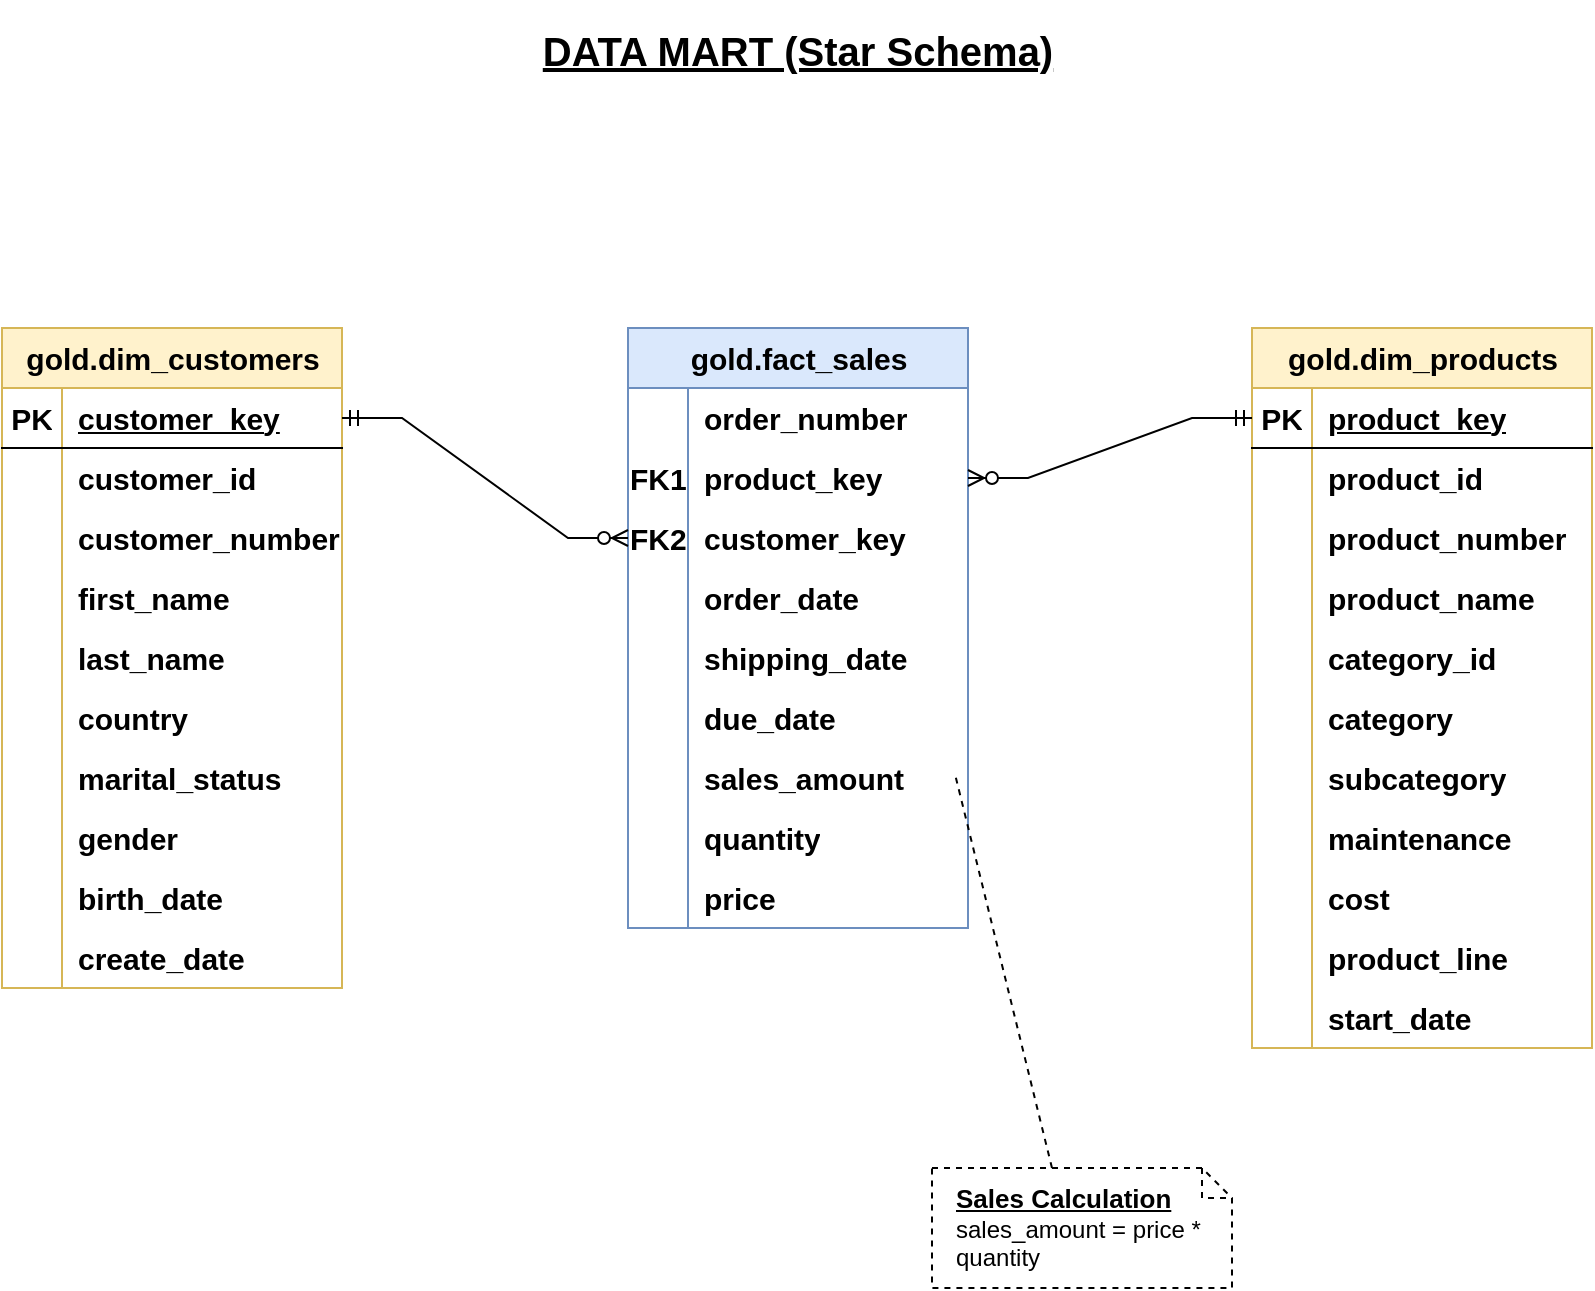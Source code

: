 <mxfile version="27.0.9">
  <diagram name="Page-1" id="IleT8ot0dXxInMEo1L8F">
    <mxGraphModel dx="1554" dy="922" grid="1" gridSize="10" guides="1" tooltips="1" connect="1" arrows="1" fold="1" page="1" pageScale="1" pageWidth="1169" pageHeight="827" math="0" shadow="0">
      <root>
        <mxCell id="0" />
        <mxCell id="1" parent="0" />
        <mxCell id="7CoBtiUcLAJbwUK8Qitd-5" value="&lt;u&gt;DATA MART (Star Schema)&lt;/u&gt;" style="text;html=1;align=center;verticalAlign=middle;whiteSpace=wrap;rounded=0;fontSize=20;fontStyle=1" parent="1" vertex="1">
          <mxGeometry x="445" y="10" width="280" height="50" as="geometry" />
        </mxCell>
        <mxCell id="7CoBtiUcLAJbwUK8Qitd-6" value="gold.dim_customers" style="shape=table;startSize=30;container=1;collapsible=1;childLayout=tableLayout;fixedRows=1;rowLines=0;fontStyle=1;align=center;resizeLast=1;html=1;fontSize=15;fillColor=#fff2cc;strokeColor=#d6b656;rounded=0;" parent="1" vertex="1">
          <mxGeometry x="187" y="174" width="170" height="330" as="geometry" />
        </mxCell>
        <mxCell id="7CoBtiUcLAJbwUK8Qitd-7" value="" style="shape=tableRow;horizontal=0;startSize=0;swimlaneHead=0;swimlaneBody=0;fillColor=none;collapsible=0;dropTarget=0;points=[[0,0.5],[1,0.5]];portConstraint=eastwest;top=0;left=0;right=0;bottom=1;fontStyle=1;fontSize=15;" parent="7CoBtiUcLAJbwUK8Qitd-6" vertex="1">
          <mxGeometry y="30" width="170" height="30" as="geometry" />
        </mxCell>
        <mxCell id="7CoBtiUcLAJbwUK8Qitd-8" value="PK" style="shape=partialRectangle;connectable=0;fillColor=none;top=0;left=0;bottom=0;right=0;fontStyle=1;overflow=hidden;whiteSpace=wrap;html=1;fontSize=15;" parent="7CoBtiUcLAJbwUK8Qitd-7" vertex="1">
          <mxGeometry width="30" height="30" as="geometry">
            <mxRectangle width="30" height="30" as="alternateBounds" />
          </mxGeometry>
        </mxCell>
        <mxCell id="7CoBtiUcLAJbwUK8Qitd-9" value="customer_key" style="shape=partialRectangle;connectable=0;fillColor=none;top=0;left=0;bottom=0;right=0;align=left;spacingLeft=6;fontStyle=5;overflow=hidden;whiteSpace=wrap;html=1;fontSize=15;" parent="7CoBtiUcLAJbwUK8Qitd-7" vertex="1">
          <mxGeometry x="30" width="140" height="30" as="geometry">
            <mxRectangle width="140" height="30" as="alternateBounds" />
          </mxGeometry>
        </mxCell>
        <mxCell id="7CoBtiUcLAJbwUK8Qitd-10" value="" style="shape=tableRow;horizontal=0;startSize=0;swimlaneHead=0;swimlaneBody=0;fillColor=none;collapsible=0;dropTarget=0;points=[[0,0.5],[1,0.5]];portConstraint=eastwest;top=0;left=0;right=0;bottom=0;fontStyle=1;fontSize=15;" parent="7CoBtiUcLAJbwUK8Qitd-6" vertex="1">
          <mxGeometry y="60" width="170" height="30" as="geometry" />
        </mxCell>
        <mxCell id="7CoBtiUcLAJbwUK8Qitd-11" value="" style="shape=partialRectangle;connectable=0;fillColor=none;top=0;left=0;bottom=0;right=0;editable=1;overflow=hidden;whiteSpace=wrap;html=1;fontStyle=1;fontSize=15;" parent="7CoBtiUcLAJbwUK8Qitd-10" vertex="1">
          <mxGeometry width="30" height="30" as="geometry">
            <mxRectangle width="30" height="30" as="alternateBounds" />
          </mxGeometry>
        </mxCell>
        <mxCell id="7CoBtiUcLAJbwUK8Qitd-12" value="customer_id" style="shape=partialRectangle;connectable=0;fillColor=none;top=0;left=0;bottom=0;right=0;align=left;spacingLeft=6;overflow=hidden;whiteSpace=wrap;html=1;fontSize=15;fontStyle=1" parent="7CoBtiUcLAJbwUK8Qitd-10" vertex="1">
          <mxGeometry x="30" width="140" height="30" as="geometry">
            <mxRectangle width="140" height="30" as="alternateBounds" />
          </mxGeometry>
        </mxCell>
        <mxCell id="7CoBtiUcLAJbwUK8Qitd-13" value="" style="shape=tableRow;horizontal=0;startSize=0;swimlaneHead=0;swimlaneBody=0;fillColor=none;collapsible=0;dropTarget=0;points=[[0,0.5],[1,0.5]];portConstraint=eastwest;top=0;left=0;right=0;bottom=0;fontStyle=1;fontSize=15;" parent="7CoBtiUcLAJbwUK8Qitd-6" vertex="1">
          <mxGeometry y="90" width="170" height="30" as="geometry" />
        </mxCell>
        <mxCell id="7CoBtiUcLAJbwUK8Qitd-14" value="" style="shape=partialRectangle;connectable=0;fillColor=none;top=0;left=0;bottom=0;right=0;editable=1;overflow=hidden;whiteSpace=wrap;html=1;fontStyle=1;fontSize=15;" parent="7CoBtiUcLAJbwUK8Qitd-13" vertex="1">
          <mxGeometry width="30" height="30" as="geometry">
            <mxRectangle width="30" height="30" as="alternateBounds" />
          </mxGeometry>
        </mxCell>
        <mxCell id="7CoBtiUcLAJbwUK8Qitd-15" value="customer_number" style="shape=partialRectangle;connectable=0;fillColor=none;top=0;left=0;bottom=0;right=0;align=left;spacingLeft=6;overflow=hidden;whiteSpace=wrap;html=1;fontSize=15;fontStyle=1" parent="7CoBtiUcLAJbwUK8Qitd-13" vertex="1">
          <mxGeometry x="30" width="140" height="30" as="geometry">
            <mxRectangle width="140" height="30" as="alternateBounds" />
          </mxGeometry>
        </mxCell>
        <mxCell id="7CoBtiUcLAJbwUK8Qitd-16" value="" style="shape=tableRow;horizontal=0;startSize=0;swimlaneHead=0;swimlaneBody=0;fillColor=none;collapsible=0;dropTarget=0;points=[[0,0.5],[1,0.5]];portConstraint=eastwest;top=0;left=0;right=0;bottom=0;fontStyle=1;fontSize=15;" parent="7CoBtiUcLAJbwUK8Qitd-6" vertex="1">
          <mxGeometry y="120" width="170" height="30" as="geometry" />
        </mxCell>
        <mxCell id="7CoBtiUcLAJbwUK8Qitd-17" value="" style="shape=partialRectangle;connectable=0;fillColor=none;top=0;left=0;bottom=0;right=0;editable=1;overflow=hidden;whiteSpace=wrap;html=1;fontStyle=1;fontSize=15;" parent="7CoBtiUcLAJbwUK8Qitd-16" vertex="1">
          <mxGeometry width="30" height="30" as="geometry">
            <mxRectangle width="30" height="30" as="alternateBounds" />
          </mxGeometry>
        </mxCell>
        <mxCell id="7CoBtiUcLAJbwUK8Qitd-18" value="first_name" style="shape=partialRectangle;connectable=0;fillColor=none;top=0;left=0;bottom=0;right=0;align=left;spacingLeft=6;overflow=hidden;whiteSpace=wrap;html=1;fontSize=15;fontStyle=1" parent="7CoBtiUcLAJbwUK8Qitd-16" vertex="1">
          <mxGeometry x="30" width="140" height="30" as="geometry">
            <mxRectangle width="140" height="30" as="alternateBounds" />
          </mxGeometry>
        </mxCell>
        <mxCell id="7CoBtiUcLAJbwUK8Qitd-35" value="" style="shape=tableRow;horizontal=0;startSize=0;swimlaneHead=0;swimlaneBody=0;fillColor=none;collapsible=0;dropTarget=0;points=[[0,0.5],[1,0.5]];portConstraint=eastwest;top=0;left=0;right=0;bottom=0;fontStyle=1;fontSize=15;" parent="7CoBtiUcLAJbwUK8Qitd-6" vertex="1">
          <mxGeometry y="150" width="170" height="30" as="geometry" />
        </mxCell>
        <mxCell id="7CoBtiUcLAJbwUK8Qitd-36" value="" style="shape=partialRectangle;connectable=0;fillColor=none;top=0;left=0;bottom=0;right=0;editable=1;overflow=hidden;whiteSpace=wrap;html=1;fontStyle=1;fontSize=15;" parent="7CoBtiUcLAJbwUK8Qitd-35" vertex="1">
          <mxGeometry width="30" height="30" as="geometry">
            <mxRectangle width="30" height="30" as="alternateBounds" />
          </mxGeometry>
        </mxCell>
        <mxCell id="7CoBtiUcLAJbwUK8Qitd-37" value="last_name" style="shape=partialRectangle;connectable=0;fillColor=none;top=0;left=0;bottom=0;right=0;align=left;spacingLeft=6;overflow=hidden;whiteSpace=wrap;html=1;fontSize=15;fontStyle=1" parent="7CoBtiUcLAJbwUK8Qitd-35" vertex="1">
          <mxGeometry x="30" width="140" height="30" as="geometry">
            <mxRectangle width="140" height="30" as="alternateBounds" />
          </mxGeometry>
        </mxCell>
        <mxCell id="7CoBtiUcLAJbwUK8Qitd-38" value="" style="shape=tableRow;horizontal=0;startSize=0;swimlaneHead=0;swimlaneBody=0;fillColor=none;collapsible=0;dropTarget=0;points=[[0,0.5],[1,0.5]];portConstraint=eastwest;top=0;left=0;right=0;bottom=0;fontStyle=1;fontSize=15;" parent="7CoBtiUcLAJbwUK8Qitd-6" vertex="1">
          <mxGeometry y="180" width="170" height="30" as="geometry" />
        </mxCell>
        <mxCell id="7CoBtiUcLAJbwUK8Qitd-39" value="" style="shape=partialRectangle;connectable=0;fillColor=none;top=0;left=0;bottom=0;right=0;editable=1;overflow=hidden;whiteSpace=wrap;html=1;fontStyle=1;fontSize=15;" parent="7CoBtiUcLAJbwUK8Qitd-38" vertex="1">
          <mxGeometry width="30" height="30" as="geometry">
            <mxRectangle width="30" height="30" as="alternateBounds" />
          </mxGeometry>
        </mxCell>
        <mxCell id="7CoBtiUcLAJbwUK8Qitd-40" value="country" style="shape=partialRectangle;connectable=0;fillColor=none;top=0;left=0;bottom=0;right=0;align=left;spacingLeft=6;overflow=hidden;whiteSpace=wrap;html=1;fontSize=15;fontStyle=1" parent="7CoBtiUcLAJbwUK8Qitd-38" vertex="1">
          <mxGeometry x="30" width="140" height="30" as="geometry">
            <mxRectangle width="140" height="30" as="alternateBounds" />
          </mxGeometry>
        </mxCell>
        <mxCell id="7CoBtiUcLAJbwUK8Qitd-41" value="" style="shape=tableRow;horizontal=0;startSize=0;swimlaneHead=0;swimlaneBody=0;fillColor=none;collapsible=0;dropTarget=0;points=[[0,0.5],[1,0.5]];portConstraint=eastwest;top=0;left=0;right=0;bottom=0;fontStyle=1;fontSize=15;" parent="7CoBtiUcLAJbwUK8Qitd-6" vertex="1">
          <mxGeometry y="210" width="170" height="30" as="geometry" />
        </mxCell>
        <mxCell id="7CoBtiUcLAJbwUK8Qitd-42" value="" style="shape=partialRectangle;connectable=0;fillColor=none;top=0;left=0;bottom=0;right=0;editable=1;overflow=hidden;whiteSpace=wrap;html=1;fontStyle=1;fontSize=15;" parent="7CoBtiUcLAJbwUK8Qitd-41" vertex="1">
          <mxGeometry width="30" height="30" as="geometry">
            <mxRectangle width="30" height="30" as="alternateBounds" />
          </mxGeometry>
        </mxCell>
        <mxCell id="7CoBtiUcLAJbwUK8Qitd-43" value="marital_status" style="shape=partialRectangle;connectable=0;fillColor=none;top=0;left=0;bottom=0;right=0;align=left;spacingLeft=6;overflow=hidden;whiteSpace=wrap;html=1;fontSize=15;fontStyle=1" parent="7CoBtiUcLAJbwUK8Qitd-41" vertex="1">
          <mxGeometry x="30" width="140" height="30" as="geometry">
            <mxRectangle width="140" height="30" as="alternateBounds" />
          </mxGeometry>
        </mxCell>
        <mxCell id="7CoBtiUcLAJbwUK8Qitd-66" value="" style="shape=tableRow;horizontal=0;startSize=0;swimlaneHead=0;swimlaneBody=0;fillColor=none;collapsible=0;dropTarget=0;points=[[0,0.5],[1,0.5]];portConstraint=eastwest;top=0;left=0;right=0;bottom=0;fontStyle=1;fontSize=15;" parent="7CoBtiUcLAJbwUK8Qitd-6" vertex="1">
          <mxGeometry y="240" width="170" height="30" as="geometry" />
        </mxCell>
        <mxCell id="7CoBtiUcLAJbwUK8Qitd-67" value="" style="shape=partialRectangle;connectable=0;fillColor=none;top=0;left=0;bottom=0;right=0;editable=1;overflow=hidden;whiteSpace=wrap;html=1;fontStyle=1;fontSize=15;" parent="7CoBtiUcLAJbwUK8Qitd-66" vertex="1">
          <mxGeometry width="30" height="30" as="geometry">
            <mxRectangle width="30" height="30" as="alternateBounds" />
          </mxGeometry>
        </mxCell>
        <mxCell id="7CoBtiUcLAJbwUK8Qitd-68" value="gender" style="shape=partialRectangle;connectable=0;fillColor=none;top=0;left=0;bottom=0;right=0;align=left;spacingLeft=6;overflow=hidden;whiteSpace=wrap;html=1;fontSize=15;fontStyle=1" parent="7CoBtiUcLAJbwUK8Qitd-66" vertex="1">
          <mxGeometry x="30" width="140" height="30" as="geometry">
            <mxRectangle width="140" height="30" as="alternateBounds" />
          </mxGeometry>
        </mxCell>
        <mxCell id="7CoBtiUcLAJbwUK8Qitd-69" value="" style="shape=tableRow;horizontal=0;startSize=0;swimlaneHead=0;swimlaneBody=0;fillColor=none;collapsible=0;dropTarget=0;points=[[0,0.5],[1,0.5]];portConstraint=eastwest;top=0;left=0;right=0;bottom=0;fontStyle=1;fontSize=15;" parent="7CoBtiUcLAJbwUK8Qitd-6" vertex="1">
          <mxGeometry y="270" width="170" height="30" as="geometry" />
        </mxCell>
        <mxCell id="7CoBtiUcLAJbwUK8Qitd-70" value="" style="shape=partialRectangle;connectable=0;fillColor=none;top=0;left=0;bottom=0;right=0;editable=1;overflow=hidden;whiteSpace=wrap;html=1;fontStyle=1;fontSize=15;" parent="7CoBtiUcLAJbwUK8Qitd-69" vertex="1">
          <mxGeometry width="30" height="30" as="geometry">
            <mxRectangle width="30" height="30" as="alternateBounds" />
          </mxGeometry>
        </mxCell>
        <mxCell id="7CoBtiUcLAJbwUK8Qitd-71" value="birth_date" style="shape=partialRectangle;connectable=0;fillColor=none;top=0;left=0;bottom=0;right=0;align=left;spacingLeft=6;overflow=hidden;whiteSpace=wrap;html=1;fontSize=15;fontStyle=1" parent="7CoBtiUcLAJbwUK8Qitd-69" vertex="1">
          <mxGeometry x="30" width="140" height="30" as="geometry">
            <mxRectangle width="140" height="30" as="alternateBounds" />
          </mxGeometry>
        </mxCell>
        <mxCell id="7CoBtiUcLAJbwUK8Qitd-72" value="" style="shape=tableRow;horizontal=0;startSize=0;swimlaneHead=0;swimlaneBody=0;fillColor=none;collapsible=0;dropTarget=0;points=[[0,0.5],[1,0.5]];portConstraint=eastwest;top=0;left=0;right=0;bottom=0;fontStyle=1;fontSize=15;" parent="7CoBtiUcLAJbwUK8Qitd-6" vertex="1">
          <mxGeometry y="300" width="170" height="30" as="geometry" />
        </mxCell>
        <mxCell id="7CoBtiUcLAJbwUK8Qitd-73" value="" style="shape=partialRectangle;connectable=0;fillColor=none;top=0;left=0;bottom=0;right=0;editable=1;overflow=hidden;whiteSpace=wrap;html=1;fontStyle=1;fontSize=15;" parent="7CoBtiUcLAJbwUK8Qitd-72" vertex="1">
          <mxGeometry width="30" height="30" as="geometry">
            <mxRectangle width="30" height="30" as="alternateBounds" />
          </mxGeometry>
        </mxCell>
        <mxCell id="7CoBtiUcLAJbwUK8Qitd-74" value="create_date" style="shape=partialRectangle;connectable=0;fillColor=none;top=0;left=0;bottom=0;right=0;align=left;spacingLeft=6;overflow=hidden;whiteSpace=wrap;html=1;fontSize=15;fontStyle=1" parent="7CoBtiUcLAJbwUK8Qitd-72" vertex="1">
          <mxGeometry x="30" width="140" height="30" as="geometry">
            <mxRectangle width="140" height="30" as="alternateBounds" />
          </mxGeometry>
        </mxCell>
        <mxCell id="7CoBtiUcLAJbwUK8Qitd-75" value="gold.fact_sales" style="shape=table;startSize=30;container=1;collapsible=1;childLayout=tableLayout;fixedRows=1;rowLines=0;fontStyle=1;align=center;resizeLast=1;html=1;fontSize=15;fillColor=#dae8fc;strokeColor=#6c8ebf;rounded=0;" parent="1" vertex="1">
          <mxGeometry x="500" y="174" width="170" height="300" as="geometry" />
        </mxCell>
        <mxCell id="7CoBtiUcLAJbwUK8Qitd-79" value="" style="shape=tableRow;horizontal=0;startSize=0;swimlaneHead=0;swimlaneBody=0;fillColor=none;collapsible=0;dropTarget=0;points=[[0,0.5],[1,0.5]];portConstraint=eastwest;top=0;left=0;right=0;bottom=0;fontStyle=1;fontSize=15;" parent="7CoBtiUcLAJbwUK8Qitd-75" vertex="1">
          <mxGeometry y="30" width="170" height="30" as="geometry" />
        </mxCell>
        <mxCell id="7CoBtiUcLAJbwUK8Qitd-80" value="" style="shape=partialRectangle;connectable=0;fillColor=none;top=0;left=0;bottom=0;right=0;editable=1;overflow=hidden;whiteSpace=wrap;html=1;fontStyle=1;fontSize=15;" parent="7CoBtiUcLAJbwUK8Qitd-79" vertex="1">
          <mxGeometry width="30" height="30" as="geometry">
            <mxRectangle width="30" height="30" as="alternateBounds" />
          </mxGeometry>
        </mxCell>
        <mxCell id="7CoBtiUcLAJbwUK8Qitd-81" value="order_number" style="shape=partialRectangle;connectable=0;fillColor=none;top=0;left=0;bottom=0;right=0;align=left;spacingLeft=6;overflow=hidden;whiteSpace=wrap;html=1;fontSize=15;fontStyle=1" parent="7CoBtiUcLAJbwUK8Qitd-79" vertex="1">
          <mxGeometry x="30" width="140" height="30" as="geometry">
            <mxRectangle width="140" height="30" as="alternateBounds" />
          </mxGeometry>
        </mxCell>
        <mxCell id="7CoBtiUcLAJbwUK8Qitd-82" value="" style="shape=tableRow;horizontal=0;startSize=0;swimlaneHead=0;swimlaneBody=0;fillColor=none;collapsible=0;dropTarget=0;points=[[0,0.5],[1,0.5]];portConstraint=eastwest;top=0;left=0;right=0;bottom=0;fontStyle=1;fontSize=15;" parent="7CoBtiUcLAJbwUK8Qitd-75" vertex="1">
          <mxGeometry y="60" width="170" height="30" as="geometry" />
        </mxCell>
        <mxCell id="7CoBtiUcLAJbwUK8Qitd-83" value="FK1" style="shape=partialRectangle;connectable=0;fillColor=none;top=0;left=0;bottom=0;right=0;editable=1;overflow=hidden;whiteSpace=wrap;html=1;fontStyle=1;fontSize=15;" parent="7CoBtiUcLAJbwUK8Qitd-82" vertex="1">
          <mxGeometry width="30" height="30" as="geometry">
            <mxRectangle width="30" height="30" as="alternateBounds" />
          </mxGeometry>
        </mxCell>
        <mxCell id="7CoBtiUcLAJbwUK8Qitd-84" value="product_key" style="shape=partialRectangle;connectable=0;fillColor=none;top=0;left=0;bottom=0;right=0;align=left;spacingLeft=6;overflow=hidden;whiteSpace=wrap;html=1;fontSize=15;fontStyle=1" parent="7CoBtiUcLAJbwUK8Qitd-82" vertex="1">
          <mxGeometry x="30" width="140" height="30" as="geometry">
            <mxRectangle width="140" height="30" as="alternateBounds" />
          </mxGeometry>
        </mxCell>
        <mxCell id="7CoBtiUcLAJbwUK8Qitd-85" value="" style="shape=tableRow;horizontal=0;startSize=0;swimlaneHead=0;swimlaneBody=0;fillColor=none;collapsible=0;dropTarget=0;points=[[0,0.5],[1,0.5]];portConstraint=eastwest;top=0;left=0;right=0;bottom=0;fontStyle=1;fontSize=15;" parent="7CoBtiUcLAJbwUK8Qitd-75" vertex="1">
          <mxGeometry y="90" width="170" height="30" as="geometry" />
        </mxCell>
        <mxCell id="7CoBtiUcLAJbwUK8Qitd-86" value="FK2" style="shape=partialRectangle;connectable=0;fillColor=none;top=0;left=0;bottom=0;right=0;editable=1;overflow=hidden;whiteSpace=wrap;html=1;fontStyle=1;fontSize=15;" parent="7CoBtiUcLAJbwUK8Qitd-85" vertex="1">
          <mxGeometry width="30" height="30" as="geometry">
            <mxRectangle width="30" height="30" as="alternateBounds" />
          </mxGeometry>
        </mxCell>
        <mxCell id="7CoBtiUcLAJbwUK8Qitd-87" value="customer_key" style="shape=partialRectangle;connectable=0;fillColor=none;top=0;left=0;bottom=0;right=0;align=left;spacingLeft=6;overflow=hidden;whiteSpace=wrap;html=1;fontSize=15;fontStyle=1" parent="7CoBtiUcLAJbwUK8Qitd-85" vertex="1">
          <mxGeometry x="30" width="140" height="30" as="geometry">
            <mxRectangle width="140" height="30" as="alternateBounds" />
          </mxGeometry>
        </mxCell>
        <mxCell id="7CoBtiUcLAJbwUK8Qitd-88" value="" style="shape=tableRow;horizontal=0;startSize=0;swimlaneHead=0;swimlaneBody=0;fillColor=none;collapsible=0;dropTarget=0;points=[[0,0.5],[1,0.5]];portConstraint=eastwest;top=0;left=0;right=0;bottom=0;fontStyle=1;fontSize=15;" parent="7CoBtiUcLAJbwUK8Qitd-75" vertex="1">
          <mxGeometry y="120" width="170" height="30" as="geometry" />
        </mxCell>
        <mxCell id="7CoBtiUcLAJbwUK8Qitd-89" value="" style="shape=partialRectangle;connectable=0;fillColor=none;top=0;left=0;bottom=0;right=0;editable=1;overflow=hidden;whiteSpace=wrap;html=1;fontStyle=1;fontSize=15;" parent="7CoBtiUcLAJbwUK8Qitd-88" vertex="1">
          <mxGeometry width="30" height="30" as="geometry">
            <mxRectangle width="30" height="30" as="alternateBounds" />
          </mxGeometry>
        </mxCell>
        <mxCell id="7CoBtiUcLAJbwUK8Qitd-90" value="order_date" style="shape=partialRectangle;connectable=0;fillColor=none;top=0;left=0;bottom=0;right=0;align=left;spacingLeft=6;overflow=hidden;whiteSpace=wrap;html=1;fontSize=15;fontStyle=1" parent="7CoBtiUcLAJbwUK8Qitd-88" vertex="1">
          <mxGeometry x="30" width="140" height="30" as="geometry">
            <mxRectangle width="140" height="30" as="alternateBounds" />
          </mxGeometry>
        </mxCell>
        <mxCell id="7CoBtiUcLAJbwUK8Qitd-91" value="" style="shape=tableRow;horizontal=0;startSize=0;swimlaneHead=0;swimlaneBody=0;fillColor=none;collapsible=0;dropTarget=0;points=[[0,0.5],[1,0.5]];portConstraint=eastwest;top=0;left=0;right=0;bottom=0;fontStyle=1;fontSize=15;" parent="7CoBtiUcLAJbwUK8Qitd-75" vertex="1">
          <mxGeometry y="150" width="170" height="30" as="geometry" />
        </mxCell>
        <mxCell id="7CoBtiUcLAJbwUK8Qitd-92" value="" style="shape=partialRectangle;connectable=0;fillColor=none;top=0;left=0;bottom=0;right=0;editable=1;overflow=hidden;whiteSpace=wrap;html=1;fontStyle=1;fontSize=15;" parent="7CoBtiUcLAJbwUK8Qitd-91" vertex="1">
          <mxGeometry width="30" height="30" as="geometry">
            <mxRectangle width="30" height="30" as="alternateBounds" />
          </mxGeometry>
        </mxCell>
        <mxCell id="7CoBtiUcLAJbwUK8Qitd-93" value="shipping_date" style="shape=partialRectangle;connectable=0;fillColor=none;top=0;left=0;bottom=0;right=0;align=left;spacingLeft=6;overflow=hidden;whiteSpace=wrap;html=1;fontSize=15;fontStyle=1" parent="7CoBtiUcLAJbwUK8Qitd-91" vertex="1">
          <mxGeometry x="30" width="140" height="30" as="geometry">
            <mxRectangle width="140" height="30" as="alternateBounds" />
          </mxGeometry>
        </mxCell>
        <mxCell id="7CoBtiUcLAJbwUK8Qitd-94" value="" style="shape=tableRow;horizontal=0;startSize=0;swimlaneHead=0;swimlaneBody=0;fillColor=none;collapsible=0;dropTarget=0;points=[[0,0.5],[1,0.5]];portConstraint=eastwest;top=0;left=0;right=0;bottom=0;fontStyle=1;fontSize=15;" parent="7CoBtiUcLAJbwUK8Qitd-75" vertex="1">
          <mxGeometry y="180" width="170" height="30" as="geometry" />
        </mxCell>
        <mxCell id="7CoBtiUcLAJbwUK8Qitd-95" value="" style="shape=partialRectangle;connectable=0;fillColor=none;top=0;left=0;bottom=0;right=0;editable=1;overflow=hidden;whiteSpace=wrap;html=1;fontStyle=1;fontSize=15;" parent="7CoBtiUcLAJbwUK8Qitd-94" vertex="1">
          <mxGeometry width="30" height="30" as="geometry">
            <mxRectangle width="30" height="30" as="alternateBounds" />
          </mxGeometry>
        </mxCell>
        <mxCell id="7CoBtiUcLAJbwUK8Qitd-96" value="due_date" style="shape=partialRectangle;connectable=0;fillColor=none;top=0;left=0;bottom=0;right=0;align=left;spacingLeft=6;overflow=hidden;whiteSpace=wrap;html=1;fontSize=15;fontStyle=1" parent="7CoBtiUcLAJbwUK8Qitd-94" vertex="1">
          <mxGeometry x="30" width="140" height="30" as="geometry">
            <mxRectangle width="140" height="30" as="alternateBounds" />
          </mxGeometry>
        </mxCell>
        <mxCell id="7CoBtiUcLAJbwUK8Qitd-97" value="" style="shape=tableRow;horizontal=0;startSize=0;swimlaneHead=0;swimlaneBody=0;fillColor=none;collapsible=0;dropTarget=0;points=[[0,0.5],[1,0.5]];portConstraint=eastwest;top=0;left=0;right=0;bottom=0;fontStyle=1;fontSize=15;" parent="7CoBtiUcLAJbwUK8Qitd-75" vertex="1">
          <mxGeometry y="210" width="170" height="30" as="geometry" />
        </mxCell>
        <mxCell id="7CoBtiUcLAJbwUK8Qitd-98" value="" style="shape=partialRectangle;connectable=0;fillColor=none;top=0;left=0;bottom=0;right=0;editable=1;overflow=hidden;whiteSpace=wrap;html=1;fontStyle=1;fontSize=15;" parent="7CoBtiUcLAJbwUK8Qitd-97" vertex="1">
          <mxGeometry width="30" height="30" as="geometry">
            <mxRectangle width="30" height="30" as="alternateBounds" />
          </mxGeometry>
        </mxCell>
        <mxCell id="7CoBtiUcLAJbwUK8Qitd-99" value="sales_amount" style="shape=partialRectangle;connectable=0;fillColor=none;top=0;left=0;bottom=0;right=0;align=left;spacingLeft=6;overflow=hidden;whiteSpace=wrap;html=1;fontSize=15;fontStyle=1" parent="7CoBtiUcLAJbwUK8Qitd-97" vertex="1">
          <mxGeometry x="30" width="140" height="30" as="geometry">
            <mxRectangle width="140" height="30" as="alternateBounds" />
          </mxGeometry>
        </mxCell>
        <mxCell id="7CoBtiUcLAJbwUK8Qitd-100" value="" style="shape=tableRow;horizontal=0;startSize=0;swimlaneHead=0;swimlaneBody=0;fillColor=none;collapsible=0;dropTarget=0;points=[[0,0.5],[1,0.5]];portConstraint=eastwest;top=0;left=0;right=0;bottom=0;fontStyle=1;fontSize=15;" parent="7CoBtiUcLAJbwUK8Qitd-75" vertex="1">
          <mxGeometry y="240" width="170" height="30" as="geometry" />
        </mxCell>
        <mxCell id="7CoBtiUcLAJbwUK8Qitd-101" value="" style="shape=partialRectangle;connectable=0;fillColor=none;top=0;left=0;bottom=0;right=0;editable=1;overflow=hidden;whiteSpace=wrap;html=1;fontStyle=1;fontSize=15;" parent="7CoBtiUcLAJbwUK8Qitd-100" vertex="1">
          <mxGeometry width="30" height="30" as="geometry">
            <mxRectangle width="30" height="30" as="alternateBounds" />
          </mxGeometry>
        </mxCell>
        <mxCell id="7CoBtiUcLAJbwUK8Qitd-102" value="quantity" style="shape=partialRectangle;connectable=0;fillColor=none;top=0;left=0;bottom=0;right=0;align=left;spacingLeft=6;overflow=hidden;whiteSpace=wrap;html=1;fontSize=15;fontStyle=1" parent="7CoBtiUcLAJbwUK8Qitd-100" vertex="1">
          <mxGeometry x="30" width="140" height="30" as="geometry">
            <mxRectangle width="140" height="30" as="alternateBounds" />
          </mxGeometry>
        </mxCell>
        <mxCell id="7CoBtiUcLAJbwUK8Qitd-103" value="" style="shape=tableRow;horizontal=0;startSize=0;swimlaneHead=0;swimlaneBody=0;fillColor=none;collapsible=0;dropTarget=0;points=[[0,0.5],[1,0.5]];portConstraint=eastwest;top=0;left=0;right=0;bottom=0;fontStyle=1;fontSize=15;" parent="7CoBtiUcLAJbwUK8Qitd-75" vertex="1">
          <mxGeometry y="270" width="170" height="30" as="geometry" />
        </mxCell>
        <mxCell id="7CoBtiUcLAJbwUK8Qitd-104" value="" style="shape=partialRectangle;connectable=0;fillColor=none;top=0;left=0;bottom=0;right=0;editable=1;overflow=hidden;whiteSpace=wrap;html=1;fontStyle=1;fontSize=15;" parent="7CoBtiUcLAJbwUK8Qitd-103" vertex="1">
          <mxGeometry width="30" height="30" as="geometry">
            <mxRectangle width="30" height="30" as="alternateBounds" />
          </mxGeometry>
        </mxCell>
        <mxCell id="7CoBtiUcLAJbwUK8Qitd-105" value="price" style="shape=partialRectangle;connectable=0;fillColor=none;top=0;left=0;bottom=0;right=0;align=left;spacingLeft=6;overflow=hidden;whiteSpace=wrap;html=1;fontSize=15;fontStyle=1" parent="7CoBtiUcLAJbwUK8Qitd-103" vertex="1">
          <mxGeometry x="30" width="140" height="30" as="geometry">
            <mxRectangle width="140" height="30" as="alternateBounds" />
          </mxGeometry>
        </mxCell>
        <mxCell id="7CoBtiUcLAJbwUK8Qitd-109" value="gold.dim_products" style="shape=table;startSize=30;container=1;collapsible=1;childLayout=tableLayout;fixedRows=1;rowLines=0;fontStyle=1;align=center;resizeLast=1;html=1;fontSize=15;fillColor=#fff2cc;strokeColor=#d6b656;rounded=0;" parent="1" vertex="1">
          <mxGeometry x="812" y="174" width="170" height="360" as="geometry" />
        </mxCell>
        <mxCell id="7CoBtiUcLAJbwUK8Qitd-110" value="" style="shape=tableRow;horizontal=0;startSize=0;swimlaneHead=0;swimlaneBody=0;fillColor=none;collapsible=0;dropTarget=0;points=[[0,0.5],[1,0.5]];portConstraint=eastwest;top=0;left=0;right=0;bottom=1;fontStyle=1;fontSize=15;" parent="7CoBtiUcLAJbwUK8Qitd-109" vertex="1">
          <mxGeometry y="30" width="170" height="30" as="geometry" />
        </mxCell>
        <mxCell id="7CoBtiUcLAJbwUK8Qitd-111" value="PK" style="shape=partialRectangle;connectable=0;fillColor=none;top=0;left=0;bottom=0;right=0;fontStyle=1;overflow=hidden;whiteSpace=wrap;html=1;fontSize=15;" parent="7CoBtiUcLAJbwUK8Qitd-110" vertex="1">
          <mxGeometry width="30" height="30" as="geometry">
            <mxRectangle width="30" height="30" as="alternateBounds" />
          </mxGeometry>
        </mxCell>
        <mxCell id="7CoBtiUcLAJbwUK8Qitd-112" value="product_key" style="shape=partialRectangle;connectable=0;fillColor=none;top=0;left=0;bottom=0;right=0;align=left;spacingLeft=6;fontStyle=5;overflow=hidden;whiteSpace=wrap;html=1;fontSize=15;" parent="7CoBtiUcLAJbwUK8Qitd-110" vertex="1">
          <mxGeometry x="30" width="140" height="30" as="geometry">
            <mxRectangle width="140" height="30" as="alternateBounds" />
          </mxGeometry>
        </mxCell>
        <mxCell id="7CoBtiUcLAJbwUK8Qitd-113" value="" style="shape=tableRow;horizontal=0;startSize=0;swimlaneHead=0;swimlaneBody=0;fillColor=none;collapsible=0;dropTarget=0;points=[[0,0.5],[1,0.5]];portConstraint=eastwest;top=0;left=0;right=0;bottom=0;fontStyle=1;fontSize=15;" parent="7CoBtiUcLAJbwUK8Qitd-109" vertex="1">
          <mxGeometry y="60" width="170" height="30" as="geometry" />
        </mxCell>
        <mxCell id="7CoBtiUcLAJbwUK8Qitd-114" value="" style="shape=partialRectangle;connectable=0;fillColor=none;top=0;left=0;bottom=0;right=0;editable=1;overflow=hidden;whiteSpace=wrap;html=1;fontStyle=1;fontSize=15;" parent="7CoBtiUcLAJbwUK8Qitd-113" vertex="1">
          <mxGeometry width="30" height="30" as="geometry">
            <mxRectangle width="30" height="30" as="alternateBounds" />
          </mxGeometry>
        </mxCell>
        <mxCell id="7CoBtiUcLAJbwUK8Qitd-115" value="product_id" style="shape=partialRectangle;connectable=0;fillColor=none;top=0;left=0;bottom=0;right=0;align=left;spacingLeft=6;overflow=hidden;whiteSpace=wrap;html=1;fontSize=15;fontStyle=1" parent="7CoBtiUcLAJbwUK8Qitd-113" vertex="1">
          <mxGeometry x="30" width="140" height="30" as="geometry">
            <mxRectangle width="140" height="30" as="alternateBounds" />
          </mxGeometry>
        </mxCell>
        <mxCell id="7CoBtiUcLAJbwUK8Qitd-116" value="" style="shape=tableRow;horizontal=0;startSize=0;swimlaneHead=0;swimlaneBody=0;fillColor=none;collapsible=0;dropTarget=0;points=[[0,0.5],[1,0.5]];portConstraint=eastwest;top=0;left=0;right=0;bottom=0;fontStyle=1;fontSize=15;" parent="7CoBtiUcLAJbwUK8Qitd-109" vertex="1">
          <mxGeometry y="90" width="170" height="30" as="geometry" />
        </mxCell>
        <mxCell id="7CoBtiUcLAJbwUK8Qitd-117" value="" style="shape=partialRectangle;connectable=0;fillColor=none;top=0;left=0;bottom=0;right=0;editable=1;overflow=hidden;whiteSpace=wrap;html=1;fontStyle=1;fontSize=15;" parent="7CoBtiUcLAJbwUK8Qitd-116" vertex="1">
          <mxGeometry width="30" height="30" as="geometry">
            <mxRectangle width="30" height="30" as="alternateBounds" />
          </mxGeometry>
        </mxCell>
        <mxCell id="7CoBtiUcLAJbwUK8Qitd-118" value="product_number" style="shape=partialRectangle;connectable=0;fillColor=none;top=0;left=0;bottom=0;right=0;align=left;spacingLeft=6;overflow=hidden;whiteSpace=wrap;html=1;fontSize=15;fontStyle=1" parent="7CoBtiUcLAJbwUK8Qitd-116" vertex="1">
          <mxGeometry x="30" width="140" height="30" as="geometry">
            <mxRectangle width="140" height="30" as="alternateBounds" />
          </mxGeometry>
        </mxCell>
        <mxCell id="7CoBtiUcLAJbwUK8Qitd-119" value="" style="shape=tableRow;horizontal=0;startSize=0;swimlaneHead=0;swimlaneBody=0;fillColor=none;collapsible=0;dropTarget=0;points=[[0,0.5],[1,0.5]];portConstraint=eastwest;top=0;left=0;right=0;bottom=0;fontStyle=1;fontSize=15;" parent="7CoBtiUcLAJbwUK8Qitd-109" vertex="1">
          <mxGeometry y="120" width="170" height="30" as="geometry" />
        </mxCell>
        <mxCell id="7CoBtiUcLAJbwUK8Qitd-120" value="" style="shape=partialRectangle;connectable=0;fillColor=none;top=0;left=0;bottom=0;right=0;editable=1;overflow=hidden;whiteSpace=wrap;html=1;fontStyle=1;fontSize=15;" parent="7CoBtiUcLAJbwUK8Qitd-119" vertex="1">
          <mxGeometry width="30" height="30" as="geometry">
            <mxRectangle width="30" height="30" as="alternateBounds" />
          </mxGeometry>
        </mxCell>
        <mxCell id="7CoBtiUcLAJbwUK8Qitd-121" value="product_name" style="shape=partialRectangle;connectable=0;fillColor=none;top=0;left=0;bottom=0;right=0;align=left;spacingLeft=6;overflow=hidden;whiteSpace=wrap;html=1;fontSize=15;fontStyle=1" parent="7CoBtiUcLAJbwUK8Qitd-119" vertex="1">
          <mxGeometry x="30" width="140" height="30" as="geometry">
            <mxRectangle width="140" height="30" as="alternateBounds" />
          </mxGeometry>
        </mxCell>
        <mxCell id="7CoBtiUcLAJbwUK8Qitd-122" value="" style="shape=tableRow;horizontal=0;startSize=0;swimlaneHead=0;swimlaneBody=0;fillColor=none;collapsible=0;dropTarget=0;points=[[0,0.5],[1,0.5]];portConstraint=eastwest;top=0;left=0;right=0;bottom=0;fontStyle=1;fontSize=15;" parent="7CoBtiUcLAJbwUK8Qitd-109" vertex="1">
          <mxGeometry y="150" width="170" height="30" as="geometry" />
        </mxCell>
        <mxCell id="7CoBtiUcLAJbwUK8Qitd-123" value="" style="shape=partialRectangle;connectable=0;fillColor=none;top=0;left=0;bottom=0;right=0;editable=1;overflow=hidden;whiteSpace=wrap;html=1;fontStyle=1;fontSize=15;" parent="7CoBtiUcLAJbwUK8Qitd-122" vertex="1">
          <mxGeometry width="30" height="30" as="geometry">
            <mxRectangle width="30" height="30" as="alternateBounds" />
          </mxGeometry>
        </mxCell>
        <mxCell id="7CoBtiUcLAJbwUK8Qitd-124" value="category_id" style="shape=partialRectangle;connectable=0;fillColor=none;top=0;left=0;bottom=0;right=0;align=left;spacingLeft=6;overflow=hidden;whiteSpace=wrap;html=1;fontSize=15;fontStyle=1" parent="7CoBtiUcLAJbwUK8Qitd-122" vertex="1">
          <mxGeometry x="30" width="140" height="30" as="geometry">
            <mxRectangle width="140" height="30" as="alternateBounds" />
          </mxGeometry>
        </mxCell>
        <mxCell id="7CoBtiUcLAJbwUK8Qitd-125" value="" style="shape=tableRow;horizontal=0;startSize=0;swimlaneHead=0;swimlaneBody=0;fillColor=none;collapsible=0;dropTarget=0;points=[[0,0.5],[1,0.5]];portConstraint=eastwest;top=0;left=0;right=0;bottom=0;fontStyle=1;fontSize=15;" parent="7CoBtiUcLAJbwUK8Qitd-109" vertex="1">
          <mxGeometry y="180" width="170" height="30" as="geometry" />
        </mxCell>
        <mxCell id="7CoBtiUcLAJbwUK8Qitd-126" value="" style="shape=partialRectangle;connectable=0;fillColor=none;top=0;left=0;bottom=0;right=0;editable=1;overflow=hidden;whiteSpace=wrap;html=1;fontStyle=1;fontSize=15;" parent="7CoBtiUcLAJbwUK8Qitd-125" vertex="1">
          <mxGeometry width="30" height="30" as="geometry">
            <mxRectangle width="30" height="30" as="alternateBounds" />
          </mxGeometry>
        </mxCell>
        <mxCell id="7CoBtiUcLAJbwUK8Qitd-127" value="category" style="shape=partialRectangle;connectable=0;fillColor=none;top=0;left=0;bottom=0;right=0;align=left;spacingLeft=6;overflow=hidden;whiteSpace=wrap;html=1;fontSize=15;fontStyle=1" parent="7CoBtiUcLAJbwUK8Qitd-125" vertex="1">
          <mxGeometry x="30" width="140" height="30" as="geometry">
            <mxRectangle width="140" height="30" as="alternateBounds" />
          </mxGeometry>
        </mxCell>
        <mxCell id="7CoBtiUcLAJbwUK8Qitd-128" value="" style="shape=tableRow;horizontal=0;startSize=0;swimlaneHead=0;swimlaneBody=0;fillColor=none;collapsible=0;dropTarget=0;points=[[0,0.5],[1,0.5]];portConstraint=eastwest;top=0;left=0;right=0;bottom=0;fontStyle=1;fontSize=15;" parent="7CoBtiUcLAJbwUK8Qitd-109" vertex="1">
          <mxGeometry y="210" width="170" height="30" as="geometry" />
        </mxCell>
        <mxCell id="7CoBtiUcLAJbwUK8Qitd-129" value="" style="shape=partialRectangle;connectable=0;fillColor=none;top=0;left=0;bottom=0;right=0;editable=1;overflow=hidden;whiteSpace=wrap;html=1;fontStyle=1;fontSize=15;" parent="7CoBtiUcLAJbwUK8Qitd-128" vertex="1">
          <mxGeometry width="30" height="30" as="geometry">
            <mxRectangle width="30" height="30" as="alternateBounds" />
          </mxGeometry>
        </mxCell>
        <mxCell id="7CoBtiUcLAJbwUK8Qitd-130" value="subcategory" style="shape=partialRectangle;connectable=0;fillColor=none;top=0;left=0;bottom=0;right=0;align=left;spacingLeft=6;overflow=hidden;whiteSpace=wrap;html=1;fontSize=15;fontStyle=1" parent="7CoBtiUcLAJbwUK8Qitd-128" vertex="1">
          <mxGeometry x="30" width="140" height="30" as="geometry">
            <mxRectangle width="140" height="30" as="alternateBounds" />
          </mxGeometry>
        </mxCell>
        <mxCell id="7CoBtiUcLAJbwUK8Qitd-131" value="" style="shape=tableRow;horizontal=0;startSize=0;swimlaneHead=0;swimlaneBody=0;fillColor=none;collapsible=0;dropTarget=0;points=[[0,0.5],[1,0.5]];portConstraint=eastwest;top=0;left=0;right=0;bottom=0;fontStyle=1;fontSize=15;" parent="7CoBtiUcLAJbwUK8Qitd-109" vertex="1">
          <mxGeometry y="240" width="170" height="30" as="geometry" />
        </mxCell>
        <mxCell id="7CoBtiUcLAJbwUK8Qitd-132" value="" style="shape=partialRectangle;connectable=0;fillColor=none;top=0;left=0;bottom=0;right=0;editable=1;overflow=hidden;whiteSpace=wrap;html=1;fontStyle=1;fontSize=15;" parent="7CoBtiUcLAJbwUK8Qitd-131" vertex="1">
          <mxGeometry width="30" height="30" as="geometry">
            <mxRectangle width="30" height="30" as="alternateBounds" />
          </mxGeometry>
        </mxCell>
        <mxCell id="7CoBtiUcLAJbwUK8Qitd-133" value="maintenance" style="shape=partialRectangle;connectable=0;fillColor=none;top=0;left=0;bottom=0;right=0;align=left;spacingLeft=6;overflow=hidden;whiteSpace=wrap;html=1;fontSize=15;fontStyle=1" parent="7CoBtiUcLAJbwUK8Qitd-131" vertex="1">
          <mxGeometry x="30" width="140" height="30" as="geometry">
            <mxRectangle width="140" height="30" as="alternateBounds" />
          </mxGeometry>
        </mxCell>
        <mxCell id="7CoBtiUcLAJbwUK8Qitd-134" value="" style="shape=tableRow;horizontal=0;startSize=0;swimlaneHead=0;swimlaneBody=0;fillColor=none;collapsible=0;dropTarget=0;points=[[0,0.5],[1,0.5]];portConstraint=eastwest;top=0;left=0;right=0;bottom=0;fontStyle=1;fontSize=15;" parent="7CoBtiUcLAJbwUK8Qitd-109" vertex="1">
          <mxGeometry y="270" width="170" height="30" as="geometry" />
        </mxCell>
        <mxCell id="7CoBtiUcLAJbwUK8Qitd-135" value="" style="shape=partialRectangle;connectable=0;fillColor=none;top=0;left=0;bottom=0;right=0;editable=1;overflow=hidden;whiteSpace=wrap;html=1;fontStyle=1;fontSize=15;" parent="7CoBtiUcLAJbwUK8Qitd-134" vertex="1">
          <mxGeometry width="30" height="30" as="geometry">
            <mxRectangle width="30" height="30" as="alternateBounds" />
          </mxGeometry>
        </mxCell>
        <mxCell id="7CoBtiUcLAJbwUK8Qitd-136" value="cost" style="shape=partialRectangle;connectable=0;fillColor=none;top=0;left=0;bottom=0;right=0;align=left;spacingLeft=6;overflow=hidden;whiteSpace=wrap;html=1;fontSize=15;fontStyle=1" parent="7CoBtiUcLAJbwUK8Qitd-134" vertex="1">
          <mxGeometry x="30" width="140" height="30" as="geometry">
            <mxRectangle width="140" height="30" as="alternateBounds" />
          </mxGeometry>
        </mxCell>
        <mxCell id="7CoBtiUcLAJbwUK8Qitd-137" value="" style="shape=tableRow;horizontal=0;startSize=0;swimlaneHead=0;swimlaneBody=0;fillColor=none;collapsible=0;dropTarget=0;points=[[0,0.5],[1,0.5]];portConstraint=eastwest;top=0;left=0;right=0;bottom=0;fontStyle=1;fontSize=15;" parent="7CoBtiUcLAJbwUK8Qitd-109" vertex="1">
          <mxGeometry y="300" width="170" height="30" as="geometry" />
        </mxCell>
        <mxCell id="7CoBtiUcLAJbwUK8Qitd-138" value="" style="shape=partialRectangle;connectable=0;fillColor=none;top=0;left=0;bottom=0;right=0;editable=1;overflow=hidden;whiteSpace=wrap;html=1;fontStyle=1;fontSize=15;" parent="7CoBtiUcLAJbwUK8Qitd-137" vertex="1">
          <mxGeometry width="30" height="30" as="geometry">
            <mxRectangle width="30" height="30" as="alternateBounds" />
          </mxGeometry>
        </mxCell>
        <mxCell id="7CoBtiUcLAJbwUK8Qitd-139" value="product_line" style="shape=partialRectangle;connectable=0;fillColor=none;top=0;left=0;bottom=0;right=0;align=left;spacingLeft=6;overflow=hidden;whiteSpace=wrap;html=1;fontSize=15;fontStyle=1" parent="7CoBtiUcLAJbwUK8Qitd-137" vertex="1">
          <mxGeometry x="30" width="140" height="30" as="geometry">
            <mxRectangle width="140" height="30" as="alternateBounds" />
          </mxGeometry>
        </mxCell>
        <mxCell id="7CoBtiUcLAJbwUK8Qitd-140" value="" style="shape=tableRow;horizontal=0;startSize=0;swimlaneHead=0;swimlaneBody=0;fillColor=none;collapsible=0;dropTarget=0;points=[[0,0.5],[1,0.5]];portConstraint=eastwest;top=0;left=0;right=0;bottom=0;fontStyle=1;fontSize=15;" parent="7CoBtiUcLAJbwUK8Qitd-109" vertex="1">
          <mxGeometry y="330" width="170" height="30" as="geometry" />
        </mxCell>
        <mxCell id="7CoBtiUcLAJbwUK8Qitd-141" value="" style="shape=partialRectangle;connectable=0;fillColor=none;top=0;left=0;bottom=0;right=0;editable=1;overflow=hidden;whiteSpace=wrap;html=1;fontStyle=1;fontSize=15;" parent="7CoBtiUcLAJbwUK8Qitd-140" vertex="1">
          <mxGeometry width="30" height="30" as="geometry">
            <mxRectangle width="30" height="30" as="alternateBounds" />
          </mxGeometry>
        </mxCell>
        <mxCell id="7CoBtiUcLAJbwUK8Qitd-142" value="start_date" style="shape=partialRectangle;connectable=0;fillColor=none;top=0;left=0;bottom=0;right=0;align=left;spacingLeft=6;overflow=hidden;whiteSpace=wrap;html=1;fontSize=15;fontStyle=1" parent="7CoBtiUcLAJbwUK8Qitd-140" vertex="1">
          <mxGeometry x="30" width="140" height="30" as="geometry">
            <mxRectangle width="140" height="30" as="alternateBounds" />
          </mxGeometry>
        </mxCell>
        <mxCell id="7CoBtiUcLAJbwUK8Qitd-146" value="" style="edgeStyle=entityRelationEdgeStyle;fontSize=12;html=1;endArrow=ERzeroToMany;startArrow=ERmandOne;rounded=0;exitX=1;exitY=0.5;exitDx=0;exitDy=0;entryX=0;entryY=0.5;entryDx=0;entryDy=0;" parent="1" source="7CoBtiUcLAJbwUK8Qitd-7" target="7CoBtiUcLAJbwUK8Qitd-85" edge="1">
          <mxGeometry width="100" height="100" relative="1" as="geometry">
            <mxPoint x="382" y="324" as="sourcePoint" />
            <mxPoint x="482" y="224" as="targetPoint" />
          </mxGeometry>
        </mxCell>
        <mxCell id="7CoBtiUcLAJbwUK8Qitd-147" value="" style="edgeStyle=entityRelationEdgeStyle;fontSize=12;html=1;endArrow=ERzeroToMany;startArrow=ERmandOne;rounded=0;entryX=1;entryY=0.5;entryDx=0;entryDy=0;exitX=0;exitY=0.5;exitDx=0;exitDy=0;" parent="1" source="7CoBtiUcLAJbwUK8Qitd-110" target="7CoBtiUcLAJbwUK8Qitd-82" edge="1">
          <mxGeometry width="100" height="100" relative="1" as="geometry">
            <mxPoint x="692" y="344" as="sourcePoint" />
            <mxPoint x="792" y="244" as="targetPoint" />
          </mxGeometry>
        </mxCell>
        <mxCell id="7CoBtiUcLAJbwUK8Qitd-149" value="&lt;div&gt;&lt;u&gt;&lt;b&gt;&lt;font style=&quot;font-size: 13px;&quot;&gt;Sales Calculation&lt;/font&gt;&lt;/b&gt;&lt;/u&gt;&lt;/div&gt;sales_amount = price * quantity" style="shape=note;size=15;align=left;spacingLeft=10;html=1;whiteSpace=wrap;dashed=1;fontStyle=0" parent="1" vertex="1">
          <mxGeometry x="652" y="594" width="150" height="60" as="geometry" />
        </mxCell>
        <mxCell id="7CoBtiUcLAJbwUK8Qitd-150" value="" style="edgeStyle=none;endArrow=none;exitX=0.4;exitY=0;dashed=1;html=1;rounded=0;entryX=0.962;entryY=0.44;entryDx=0;entryDy=0;entryPerimeter=0;" parent="1" source="7CoBtiUcLAJbwUK8Qitd-149" target="7CoBtiUcLAJbwUK8Qitd-97" edge="1">
          <mxGeometry x="1" relative="1" as="geometry">
            <mxPoint x="482" y="584" as="targetPoint" />
          </mxGeometry>
        </mxCell>
      </root>
    </mxGraphModel>
  </diagram>
</mxfile>

